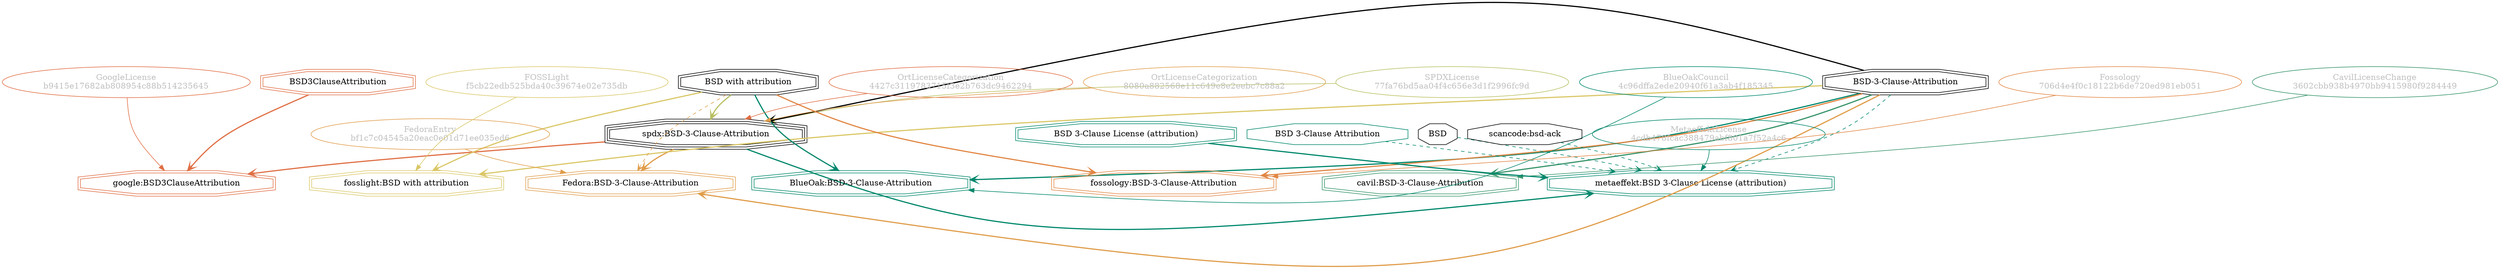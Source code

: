 strict digraph {
    node [shape=box];
    graph [splines=curved];
    416 [label="SPDXLicense\n77fa76bd5aa04f4c656e3d1f2996fc9d"
        ,fontcolor=gray
        ,color="#b8bf62"
        ,fillcolor="beige;1"
        ,shape=ellipse];
    417 [label="spdx:BSD-3-Clause-Attribution"
        ,shape=tripleoctagon];
    418 [label="BSD-3-Clause-Attribution"
        ,shape=doubleoctagon];
    419 [label="BSD with attribution"
        ,shape=doubleoctagon];
    5491 [label="GoogleLicense\nb9415e17682ab808954c88b514235645"
         ,fontcolor=gray
         ,color="#e06f45"
         ,fillcolor="beige;1"
         ,shape=ellipse];
    5492 [label="google:BSD3ClauseAttribution"
         ,color="#e06f45"
         ,shape=doubleoctagon];
    5493 [label=BSD3ClauseAttribution
         ,color="#e06f45"
         ,shape=doubleoctagon];
    5935 [label=BSD,shape=octagon];
    5956 [label="FedoraEntry\nbf1c7c04545a20eac0e01d71ee035ed6"
         ,fontcolor=gray
         ,color="#e09d4b"
         ,fillcolor="beige;1"
         ,shape=ellipse];
    5957 [label="Fedora:BSD-3-Clause-Attribution"
         ,color="#e09d4b"
         ,shape=doubleoctagon];
    8761 [label="BlueOakCouncil\n4c96dffa2ede20940f61a3ab4f185345"
         ,fontcolor=gray
         ,color="#00876c"
         ,fillcolor="beige;1"
         ,shape=ellipse];
    8762 [label="BlueOak:BSD-3-Clause-Attribution"
         ,color="#00876c"
         ,shape=doubleoctagon];
    12756 [label="scancode:bsd-ack"
          ,shape=octagon];
    27698 [label="Fossology\n706d4e4f0c18122b6de720ed981eb051"
          ,fontcolor=gray
          ,color="#e18745"
          ,fillcolor="beige;1"
          ,shape=ellipse];
    27699 [label="fossology:BSD-3-Clause-Attribution"
          ,color="#e18745"
          ,shape=doubleoctagon];
    28515 [label="OrtLicenseCategorization\n4427c3119783715f3e2b763dc9462294"
          ,fontcolor=gray
          ,color="#e06f45"
          ,fillcolor="beige;1"
          ,shape=ellipse];
    35370 [label="OrtLicenseCategorization\n8080a882568e11c649e8e2eebc7c88a2"
          ,fontcolor=gray
          ,color="#e09d4b"
          ,fillcolor="beige;1"
          ,shape=ellipse];
    36467 [label="CavilLicenseChange\n3602cbb938b4970bb9415980f9284449"
          ,fontcolor=gray
          ,color="#379469"
          ,fillcolor="beige;1"
          ,shape=ellipse];
    36468 [label="cavil:BSD-3-Clause-Attribution"
          ,color="#379469"
          ,shape=doubleoctagon];
    39402 [label="MetaeffektLicense\n4cdb478fcac388479abf801a7f52a4c6"
          ,fontcolor=gray
          ,color="#00876c"
          ,fillcolor="beige;1"
          ,shape=ellipse];
    39403 [label="metaeffekt:BSD 3-Clause License (attribution)"
          ,color="#00876c"
          ,shape=doubleoctagon];
    39404 [label="BSD 3-Clause License (attribution)"
          ,color="#00876c"
          ,shape=doubleoctagon];
    39405 [label="BSD 3-Clause Attribution"
          ,color="#00876c"
          ,shape=octagon];
    50954 [label="FOSSLight\nf5cb22edb525bda40c39674e02e735db"
          ,fontcolor=gray
          ,color="#dac767"
          ,fillcolor="beige;1"
          ,shape=ellipse];
    50955 [label="fosslight:BSD with attribution"
          ,color="#dac767"
          ,shape=doubleoctagon];
    416 -> 417 [weight=0.5
               ,color="#b8bf62"];
    417 -> 5492 [style=bold
                ,arrowhead=vee
                ,weight=0.7
                ,color="#e06f45"];
    417 -> 5957 [style=bold
                ,arrowhead=vee
                ,weight=0.7
                ,color="#e09d4b"];
    417 -> 39403 [style=bold
                 ,arrowhead=vee
                 ,weight=0.7
                 ,color="#00876c"];
    418 -> 417 [style=bold
               ,arrowhead=vee
               ,weight=0.7];
    418 -> 5957 [style=bold
                ,arrowhead=vee
                ,weight=0.7
                ,color="#e09d4b"];
    418 -> 8762 [style=bold
                ,arrowhead=vee
                ,weight=0.7
                ,color="#00876c"];
    418 -> 27699 [style=bold
                 ,arrowhead=vee
                 ,weight=0.7
                 ,color="#e18745"];
    418 -> 36468 [style=bold
                 ,arrowhead=vee
                 ,weight=0.7
                 ,color="#379469"];
    418 -> 36468 [style=bold
                 ,arrowhead=vee
                 ,weight=0.7
                 ,color="#379469"];
    418 -> 39403 [style=dashed
                 ,arrowhead=vee
                 ,weight=0.5
                 ,color="#00876c"];
    418 -> 50955 [style=bold
                 ,arrowhead=vee
                 ,weight=0.7
                 ,color="#dac767"];
    419 -> 417 [style=bold
               ,arrowhead=vee
               ,weight=0.7
               ,color="#b8bf62"];
    419 -> 5957 [style=dashed
                ,arrowhead=vee
                ,weight=0.5
                ,color="#e09d4b"];
    419 -> 8762 [style=bold
                ,arrowhead=vee
                ,weight=0.7
                ,color="#00876c"];
    419 -> 27699 [style=bold
                 ,arrowhead=vee
                 ,weight=0.7
                 ,color="#e18745"];
    419 -> 50955 [style=bold
                 ,arrowhead=vee
                 ,weight=0.7
                 ,color="#dac767"];
    5491 -> 5492 [weight=0.5
                 ,color="#e06f45"];
    5493 -> 5492 [style=bold
                 ,arrowhead=vee
                 ,weight=0.7
                 ,color="#e06f45"];
    5935 -> 39403 [style=dashed
                  ,arrowhead=vee
                  ,weight=0.5
                  ,color="#00876c"];
    5956 -> 5957 [weight=0.5
                 ,color="#e09d4b"];
    8761 -> 8762 [weight=0.5
                 ,color="#00876c"];
    12756 -> 39403 [style=dashed
                   ,arrowhead=vee
                   ,weight=0.5
                   ,color="#00876c"];
    27698 -> 27699 [weight=0.5
                   ,color="#e18745"];
    28515 -> 417 [weight=0.5
                 ,color="#e06f45"];
    35370 -> 417 [weight=0.5
                 ,color="#e09d4b"];
    36467 -> 36468 [weight=0.5
                   ,color="#379469"];
    39402 -> 39403 [weight=0.5
                   ,color="#00876c"];
    39404 -> 39403 [style=bold
                   ,arrowhead=vee
                   ,weight=0.7
                   ,color="#00876c"];
    39405 -> 39403 [style=dashed
                   ,arrowhead=vee
                   ,weight=0.5
                   ,color="#00876c"];
    50954 -> 50955 [weight=0.5
                   ,color="#dac767"];
}

